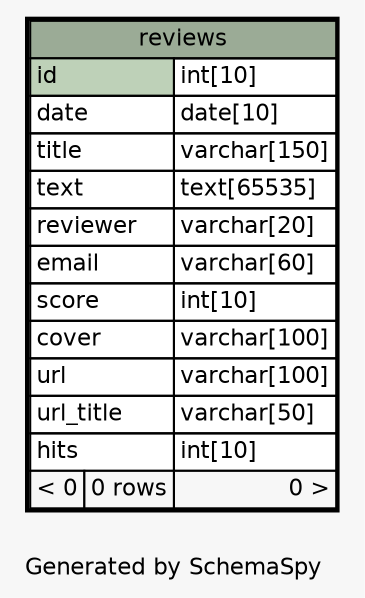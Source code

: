 // dot 2.38.0 on Mac OS X 10.9.4
// SchemaSpy rev 590
digraph "oneDegreeRelationshipsDiagram" {
  graph [
    rankdir="RL"
    bgcolor="#f7f7f7"
    label="\nGenerated by SchemaSpy"
    labeljust="l"
    nodesep="0.18"
    ranksep="0.46"
    fontname="Helvetica"
    fontsize="11"
  ];
  node [
    fontname="Helvetica"
    fontsize="11"
    shape="plaintext"
  ];
  edge [
    arrowsize="0.8"
  ];
  "reviews" [
    label=<
    <TABLE BORDER="2" CELLBORDER="1" CELLSPACING="0" BGCOLOR="#ffffff">
      <TR><TD COLSPAN="3" BGCOLOR="#9bab96" ALIGN="CENTER">reviews</TD></TR>
      <TR><TD PORT="id" COLSPAN="2" BGCOLOR="#bed1b8" ALIGN="LEFT">id</TD><TD PORT="id.type" ALIGN="LEFT">int[10]</TD></TR>
      <TR><TD PORT="date" COLSPAN="2" ALIGN="LEFT">date</TD><TD PORT="date.type" ALIGN="LEFT">date[10]</TD></TR>
      <TR><TD PORT="title" COLSPAN="2" ALIGN="LEFT">title</TD><TD PORT="title.type" ALIGN="LEFT">varchar[150]</TD></TR>
      <TR><TD PORT="text" COLSPAN="2" ALIGN="LEFT">text</TD><TD PORT="text.type" ALIGN="LEFT">text[65535]</TD></TR>
      <TR><TD PORT="reviewer" COLSPAN="2" ALIGN="LEFT">reviewer</TD><TD PORT="reviewer.type" ALIGN="LEFT">varchar[20]</TD></TR>
      <TR><TD PORT="email" COLSPAN="2" ALIGN="LEFT">email</TD><TD PORT="email.type" ALIGN="LEFT">varchar[60]</TD></TR>
      <TR><TD PORT="score" COLSPAN="2" ALIGN="LEFT">score</TD><TD PORT="score.type" ALIGN="LEFT">int[10]</TD></TR>
      <TR><TD PORT="cover" COLSPAN="2" ALIGN="LEFT">cover</TD><TD PORT="cover.type" ALIGN="LEFT">varchar[100]</TD></TR>
      <TR><TD PORT="url" COLSPAN="2" ALIGN="LEFT">url</TD><TD PORT="url.type" ALIGN="LEFT">varchar[100]</TD></TR>
      <TR><TD PORT="url_title" COLSPAN="2" ALIGN="LEFT">url_title</TD><TD PORT="url_title.type" ALIGN="LEFT">varchar[50]</TD></TR>
      <TR><TD PORT="hits" COLSPAN="2" ALIGN="LEFT">hits</TD><TD PORT="hits.type" ALIGN="LEFT">int[10]</TD></TR>
      <TR><TD ALIGN="LEFT" BGCOLOR="#f7f7f7">&lt; 0</TD><TD ALIGN="RIGHT" BGCOLOR="#f7f7f7">0 rows</TD><TD ALIGN="RIGHT" BGCOLOR="#f7f7f7">0 &gt;</TD></TR>
    </TABLE>>
    URL="reviews.html"
    tooltip="reviews"
  ];
}
